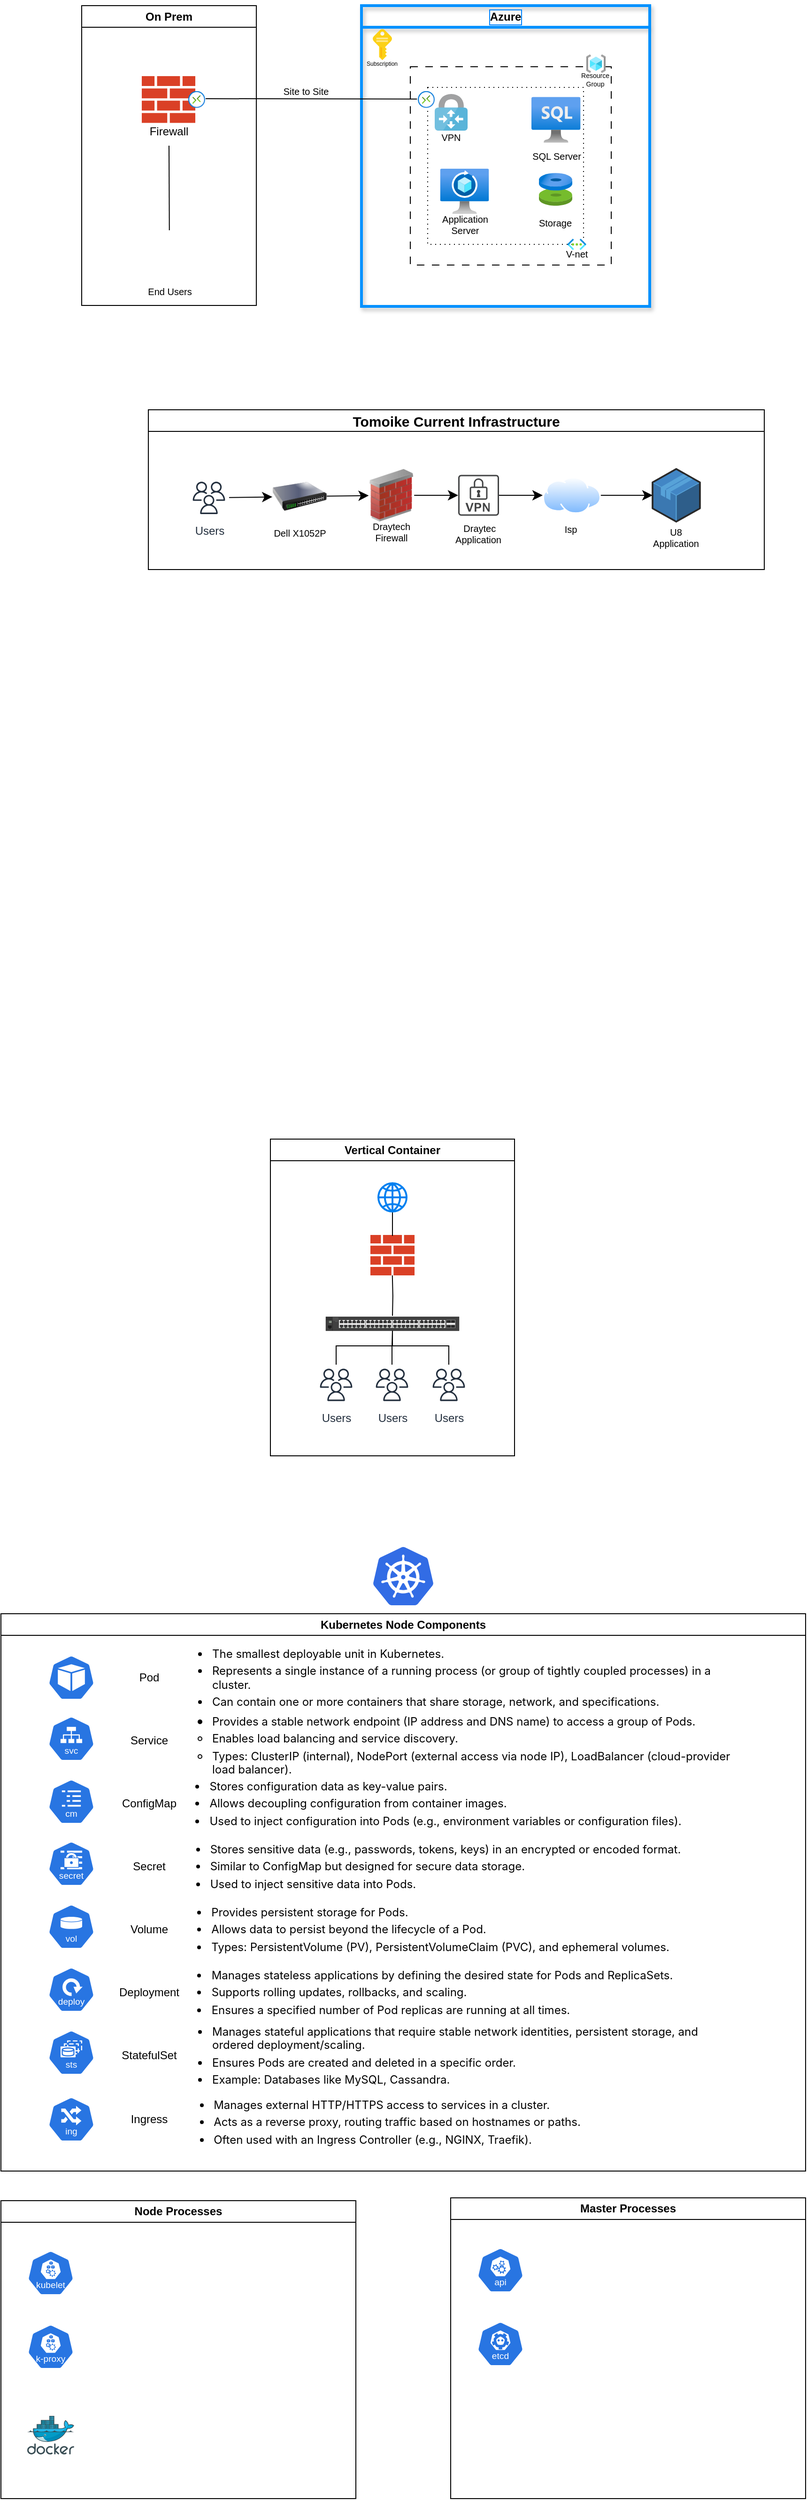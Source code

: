 <mxfile version="26.0.11">
  <diagram name="Page-1" id="iF6NioC-ejS35JDFOjd9">
    <mxGraphModel dx="2109" dy="565" grid="0" gridSize="10" guides="1" tooltips="1" connect="1" arrows="1" fold="1" page="1" pageScale="1" pageWidth="827" pageHeight="1169" math="0" shadow="0">
      <root>
        <mxCell id="0" />
        <mxCell id="1" parent="0" />
        <mxCell id="p5Rtfu-O9J4iYWWrtATP-3" value="On Prem" style="swimlane;whiteSpace=wrap;html=1;startSize=23;" parent="1" vertex="1">
          <mxGeometry x="56" y="32" width="186" height="319" as="geometry" />
        </mxCell>
        <mxCell id="HVJbjALm6hgedPGyuP-F-45" value="" style="sketch=0;pointerEvents=1;shadow=0;dashed=0;html=1;strokeColor=none;labelPosition=center;verticalLabelPosition=bottom;verticalAlign=top;outlineConnect=0;align=center;shape=mxgraph.office.concepts.firewall;fillColor=#DA4026;rounded=0;fontFamily=Helvetica;fontSize=12;fontColor=default;" parent="p5Rtfu-O9J4iYWWrtATP-3" vertex="1">
          <mxGeometry x="64" y="75.0" width="57" height="49.75" as="geometry" />
        </mxCell>
        <mxCell id="HVJbjALm6hgedPGyuP-F-34" value="Firewall" style="text;html=1;align=center;verticalAlign=middle;whiteSpace=wrap;rounded=0;" parent="p5Rtfu-O9J4iYWWrtATP-3" vertex="1">
          <mxGeometry x="63" y="119" width="60" height="30" as="geometry" />
        </mxCell>
        <mxCell id="p5Rtfu-O9J4iYWWrtATP-32" value="" style="shape=image;html=1;verticalAlign=top;verticalLabelPosition=bottom;labelBackgroundColor=#ffffff;imageAspect=0;aspect=fixed;image=https://cdn0.iconfinder.com/data/icons/job-seeker/256/laptop_job_seeker_employee_unemployee_work_1-128.png" parent="p5Rtfu-O9J4iYWWrtATP-3" vertex="1">
          <mxGeometry x="40" y="231" width="55" height="55" as="geometry" />
        </mxCell>
        <mxCell id="p5Rtfu-O9J4iYWWrtATP-33" value="" style="shape=image;html=1;verticalAlign=top;verticalLabelPosition=bottom;labelBackgroundColor=#ffffff;imageAspect=0;aspect=fixed;image=https://cdn0.iconfinder.com/data/icons/job-seeker/256/laptop_job_seeker_employee_unemployee_work_1-128.png" parent="p5Rtfu-O9J4iYWWrtATP-3" vertex="1">
          <mxGeometry x="95" y="231" width="55" height="55" as="geometry" />
        </mxCell>
        <mxCell id="p5Rtfu-O9J4iYWWrtATP-35" value="" style="edgeStyle=none;curved=1;rounded=0;orthogonalLoop=1;jettySize=auto;html=1;fontSize=12;startSize=8;endSize=8;entryX=0.5;entryY=1;entryDx=0;entryDy=0;endArrow=none;endFill=0;" parent="p5Rtfu-O9J4iYWWrtATP-3" source="p5Rtfu-O9J4iYWWrtATP-34" target="HVJbjALm6hgedPGyuP-F-34" edge="1">
          <mxGeometry relative="1" as="geometry" />
        </mxCell>
        <mxCell id="p5Rtfu-O9J4iYWWrtATP-34" value="" style="shape=image;html=1;verticalAlign=top;verticalLabelPosition=bottom;labelBackgroundColor=#ffffff;imageAspect=0;aspect=fixed;image=https://cdn0.iconfinder.com/data/icons/job-seeker/256/laptop_job_seeker_employee_unemployee_work_1-128.png" parent="p5Rtfu-O9J4iYWWrtATP-3" vertex="1">
          <mxGeometry x="66" y="239" width="55" height="55" as="geometry" />
        </mxCell>
        <mxCell id="p5Rtfu-O9J4iYWWrtATP-45" value="End Users" style="text;html=1;align=center;verticalAlign=middle;whiteSpace=wrap;rounded=0;fontSize=10;" parent="p5Rtfu-O9J4iYWWrtATP-3" vertex="1">
          <mxGeometry x="63.5" y="289" width="60" height="30" as="geometry" />
        </mxCell>
        <mxCell id="_Alo0_WOTKEbxmhzz9Px-22" value="" style="image;aspect=fixed;html=1;points=[];align=center;fontSize=12;image=img/lib/azure2/networking/Connections.svg;" parent="p5Rtfu-O9J4iYWWrtATP-3" vertex="1">
          <mxGeometry x="113.5" y="90.87" width="18" height="18" as="geometry" />
        </mxCell>
        <mxCell id="p5Rtfu-O9J4iYWWrtATP-4" value="Azure" style="swimlane;whiteSpace=wrap;html=1;fontStyle=1;labelBorderColor=#0084ff;strokeWidth=3;fillColor=none;swimlaneFillColor=none;strokeColor=#0091ff;startSize=23;swimlaneLine=1;shadow=1;rounded=0;glass=0;" parent="1" vertex="1">
          <mxGeometry x="354" y="32" width="307" height="320" as="geometry" />
        </mxCell>
        <mxCell id="p5Rtfu-O9J4iYWWrtATP-49" value="" style="rounded=0;whiteSpace=wrap;html=1;dashed=1;dashPattern=8 8;" parent="p5Rtfu-O9J4iYWWrtATP-4" vertex="1">
          <mxGeometry x="52" y="65" width="214" height="211" as="geometry" />
        </mxCell>
        <mxCell id="p5Rtfu-O9J4iYWWrtATP-10" value="" style="verticalLabelPosition=bottom;verticalAlign=top;html=1;shape=mxgraph.basic.rect;fillColor2=none;strokeWidth=1;size=20;indent=5;dashed=1;dashPattern=1 4;" parent="p5Rtfu-O9J4iYWWrtATP-4" vertex="1">
          <mxGeometry x="70.5" y="87" width="166" height="167" as="geometry" />
        </mxCell>
        <mxCell id="HVJbjALm6hgedPGyuP-F-52" value="" style="image;aspect=fixed;html=1;points=[];align=center;fontSize=12;image=img/lib/azure2/networking/Virtual_Networks.svg;rounded=0;dashed=1;strokeColor=default;verticalAlign=middle;fontFamily=Helvetica;fontColor=default;fillColor=default;" parent="p5Rtfu-O9J4iYWWrtATP-4" vertex="1">
          <mxGeometry x="219.25" y="248" width="20.1" height="12" as="geometry" />
        </mxCell>
        <mxCell id="HVJbjALm6hgedPGyuP-F-26" value="" style="image;sketch=0;aspect=fixed;html=1;points=[];align=center;fontSize=12;image=img/lib/mscae/VPN_Gateway.svg;" parent="p5Rtfu-O9J4iYWWrtATP-4" vertex="1">
          <mxGeometry x="78" y="94" width="35.1" height="39" as="geometry" />
        </mxCell>
        <mxCell id="HVJbjALm6hgedPGyuP-F-46" value="" style="image;aspect=fixed;html=1;points=[];align=center;fontSize=12;image=img/lib/azure2/databases/Azure_SQL_VM.svg;rounded=0;dashed=1;strokeColor=default;verticalAlign=middle;fontFamily=Helvetica;fontColor=default;fillColor=default;" parent="p5Rtfu-O9J4iYWWrtATP-4" vertex="1">
          <mxGeometry x="181" y="97" width="52.27" height="49" as="geometry" />
        </mxCell>
        <mxCell id="p5Rtfu-O9J4iYWWrtATP-25" value="" style="image;aspect=fixed;html=1;points=[];align=center;fontSize=12;image=img/lib/azure2/general/Resource_Groups.svg;" parent="p5Rtfu-O9J4iYWWrtATP-4" vertex="1">
          <mxGeometry x="239.35" y="52" width="20.72" height="19.5" as="geometry" />
        </mxCell>
        <mxCell id="p5Rtfu-O9J4iYWWrtATP-39" value="SQL Server" style="text;html=1;align=center;verticalAlign=middle;whiteSpace=wrap;rounded=0;fontSize=10;strokeWidth=1;" parent="p5Rtfu-O9J4iYWWrtATP-4" vertex="1">
          <mxGeometry x="181" y="146.5" width="54" height="27" as="geometry" />
        </mxCell>
        <mxCell id="p5Rtfu-O9J4iYWWrtATP-50" value="" style="image;aspect=fixed;html=1;points=[];align=center;fontSize=12;image=img/lib/azure2/networking/Connections.svg;" parent="p5Rtfu-O9J4iYWWrtATP-4" vertex="1">
          <mxGeometry x="60" y="90.87" width="18" height="18" as="geometry" />
        </mxCell>
        <mxCell id="p5Rtfu-O9J4iYWWrtATP-52" value="" style="image;sketch=0;aspect=fixed;html=1;points=[];align=center;fontSize=12;image=img/lib/mscae/Key.svg;" parent="p5Rtfu-O9J4iYWWrtATP-4" vertex="1">
          <mxGeometry x="12" y="25" width="20.46" height="33" as="geometry" />
        </mxCell>
        <mxCell id="p5Rtfu-O9J4iYWWrtATP-65" value="V-net" style="text;html=1;align=center;verticalAlign=middle;whiteSpace=wrap;rounded=0;fontSize=10;" parent="p5Rtfu-O9J4iYWWrtATP-4" vertex="1">
          <mxGeometry x="206.8" y="260" width="45" height="7" as="geometry" />
        </mxCell>
        <mxCell id="p5Rtfu-O9J4iYWWrtATP-67" value="&lt;font style=&quot;font-size: 7px;&quot;&gt;Resource&lt;/font&gt;&lt;div style=&quot;font-size: 7px;&quot;&gt;&lt;font style=&quot;font-size: 7px;&quot;&gt;Group&lt;/font&gt;&lt;/div&gt;" style="text;html=1;align=center;verticalAlign=middle;whiteSpace=wrap;rounded=0;fontSize=7;" parent="p5Rtfu-O9J4iYWWrtATP-4" vertex="1">
          <mxGeometry x="229.97" y="74" width="38" height="10.13" as="geometry" />
        </mxCell>
        <mxCell id="p5Rtfu-O9J4iYWWrtATP-68" value="&lt;font style=&quot;font-size: 6px;&quot;&gt;Subscription&lt;/font&gt;" style="text;html=1;align=center;verticalAlign=middle;whiteSpace=wrap;rounded=0;fontSize=6;" parent="p5Rtfu-O9J4iYWWrtATP-4" vertex="1">
          <mxGeometry x="-3.77" y="55.25" width="52" height="13" as="geometry" />
        </mxCell>
        <mxCell id="p5Rtfu-O9J4iYWWrtATP-41" value="VPN" style="text;html=1;align=center;verticalAlign=middle;whiteSpace=wrap;rounded=0;fontSize=10;" parent="p5Rtfu-O9J4iYWWrtATP-4" vertex="1">
          <mxGeometry x="82.26" y="131" width="26.57" height="17" as="geometry" />
        </mxCell>
        <mxCell id="p5Rtfu-O9J4iYWWrtATP-60" value="" style="image;aspect=fixed;html=1;points=[];align=center;fontSize=12;image=img/lib/azure2/compute/Disks.svg;" parent="p5Rtfu-O9J4iYWWrtATP-4" vertex="1">
          <mxGeometry x="188.91" y="178" width="35.63" height="35" as="geometry" />
        </mxCell>
        <mxCell id="p5Rtfu-O9J4iYWWrtATP-63" value="&lt;font style=&quot;font-size: 10px;&quot;&gt;Storage&lt;/font&gt;" style="text;html=1;align=center;verticalAlign=middle;whiteSpace=wrap;rounded=0;fontSize=16;" parent="p5Rtfu-O9J4iYWWrtATP-4" vertex="1">
          <mxGeometry x="187.41" y="221.5" width="39.45" height="15.5" as="geometry" />
        </mxCell>
        <mxCell id="p5Rtfu-O9J4iYWWrtATP-58" value="Application Server" style="text;html=1;align=center;verticalAlign=middle;whiteSpace=wrap;rounded=0;fontSize=10;" parent="p5Rtfu-O9J4iYWWrtATP-4" vertex="1">
          <mxGeometry x="70.5" y="221.5" width="78.5" height="23" as="geometry" />
        </mxCell>
        <mxCell id="p5Rtfu-O9J4iYWWrtATP-61" value="" style="image;aspect=fixed;html=1;points=[];align=center;fontSize=12;image=img/lib/azure2/networking/Spot_VM.svg;" parent="p5Rtfu-O9J4iYWWrtATP-4" vertex="1">
          <mxGeometry x="83.76" y="173.5" width="51.97" height="48" as="geometry" />
        </mxCell>
        <mxCell id="p5Rtfu-O9J4iYWWrtATP-51" value="" style="endArrow=none;html=1;rounded=0;fontSize=12;startSize=8;endSize=8;curved=1;entryX=-0.049;entryY=0.474;entryDx=0;entryDy=0;entryPerimeter=0;" parent="1" target="p5Rtfu-O9J4iYWWrtATP-50" edge="1">
          <mxGeometry width="50" height="50" relative="1" as="geometry">
            <mxPoint x="188" y="131" as="sourcePoint" />
            <mxPoint x="375" y="199" as="targetPoint" />
          </mxGeometry>
        </mxCell>
        <mxCell id="p5Rtfu-O9J4iYWWrtATP-69" value="Site to Site" style="text;html=1;align=center;verticalAlign=middle;whiteSpace=wrap;rounded=0;fontSize=10;" parent="1" vertex="1">
          <mxGeometry x="269" y="114" width="52" height="17" as="geometry" />
        </mxCell>
        <mxCell id="p5Rtfu-O9J4iYWWrtATP-90" value="Tomoike Current Infrastructure" style="swimlane;whiteSpace=wrap;html=1;fontSize=15;startSize=23;" parent="1" vertex="1">
          <mxGeometry x="127" y="462" width="656" height="170" as="geometry" />
        </mxCell>
        <mxCell id="p5Rtfu-O9J4iYWWrtATP-118" style="edgeStyle=none;curved=1;rounded=0;orthogonalLoop=1;jettySize=auto;html=1;fontSize=12;startSize=8;endSize=8;" parent="p5Rtfu-O9J4iYWWrtATP-90" source="p5Rtfu-O9J4iYWWrtATP-119" target="p5Rtfu-O9J4iYWWrtATP-126" edge="1">
          <mxGeometry relative="1" as="geometry" />
        </mxCell>
        <mxCell id="p5Rtfu-O9J4iYWWrtATP-119" value="" style="image;html=1;image=img/lib/clip_art/networking/Firewall_02_128x128.png" parent="p5Rtfu-O9J4iYWWrtATP-90" vertex="1">
          <mxGeometry x="234.72" y="63" width="48.4" height="56" as="geometry" />
        </mxCell>
        <mxCell id="p5Rtfu-O9J4iYWWrtATP-120" style="edgeStyle=none;curved=1;rounded=0;orthogonalLoop=1;jettySize=auto;html=1;fontSize=12;startSize=8;endSize=8;" parent="p5Rtfu-O9J4iYWWrtATP-90" source="p5Rtfu-O9J4iYWWrtATP-121" target="p5Rtfu-O9J4iYWWrtATP-119" edge="1">
          <mxGeometry relative="1" as="geometry" />
        </mxCell>
        <mxCell id="p5Rtfu-O9J4iYWWrtATP-121" value="" style="image;html=1;image=img/lib/clip_art/networking/Switch_128x128.png" parent="p5Rtfu-O9J4iYWWrtATP-90" vertex="1">
          <mxGeometry x="132.1" y="63.25" width="58" height="58" as="geometry" />
        </mxCell>
        <mxCell id="p5Rtfu-O9J4iYWWrtATP-122" style="edgeStyle=none;curved=1;rounded=0;orthogonalLoop=1;jettySize=auto;html=1;fontSize=12;startSize=8;endSize=8;" parent="p5Rtfu-O9J4iYWWrtATP-90" source="p5Rtfu-O9J4iYWWrtATP-123" target="p5Rtfu-O9J4iYWWrtATP-121" edge="1">
          <mxGeometry relative="1" as="geometry" />
        </mxCell>
        <mxCell id="p5Rtfu-O9J4iYWWrtATP-123" value="Users" style="sketch=0;outlineConnect=0;fontColor=#232F3E;gradientColor=none;strokeColor=#232F3E;fillColor=#ffffff;dashed=0;verticalLabelPosition=bottom;verticalAlign=top;align=center;html=1;fontSize=12;fontStyle=0;aspect=fixed;shape=mxgraph.aws4.resourceIcon;resIcon=mxgraph.aws4.users;" parent="p5Rtfu-O9J4iYWWrtATP-90" vertex="1">
          <mxGeometry x="43" y="72.25" width="43" height="43" as="geometry" />
        </mxCell>
        <mxCell id="p5Rtfu-O9J4iYWWrtATP-124" value="" style="verticalLabelPosition=bottom;html=1;verticalAlign=top;strokeWidth=1;align=center;outlineConnect=0;dashed=0;outlineConnect=0;shape=mxgraph.aws3d.application;fillColor=#4286c5;strokeColor=#57A2D8;aspect=fixed;" parent="p5Rtfu-O9J4iYWWrtATP-90" vertex="1">
          <mxGeometry x="537" y="63" width="50.47" height="56" as="geometry" />
        </mxCell>
        <mxCell id="p5Rtfu-O9J4iYWWrtATP-125" style="edgeStyle=none;curved=1;rounded=0;orthogonalLoop=1;jettySize=auto;html=1;fontSize=12;startSize=8;endSize=8;" parent="p5Rtfu-O9J4iYWWrtATP-90" source="p5Rtfu-O9J4iYWWrtATP-126" target="p5Rtfu-O9J4iYWWrtATP-128" edge="1">
          <mxGeometry relative="1" as="geometry" />
        </mxCell>
        <mxCell id="p5Rtfu-O9J4iYWWrtATP-126" value="" style="sketch=0;pointerEvents=1;shadow=0;dashed=0;html=1;strokeColor=none;fillColor=#434445;aspect=fixed;labelPosition=center;verticalLabelPosition=bottom;verticalAlign=top;align=center;outlineConnect=0;shape=mxgraph.vvd.vpn;" parent="p5Rtfu-O9J4iYWWrtATP-90" vertex="1">
          <mxGeometry x="330" y="69.25" width="43.5" height="43.5" as="geometry" />
        </mxCell>
        <mxCell id="p5Rtfu-O9J4iYWWrtATP-127" style="edgeStyle=none;curved=1;rounded=0;orthogonalLoop=1;jettySize=auto;html=1;exitX=1;exitY=0.5;exitDx=0;exitDy=0;fontSize=12;startSize=8;endSize=8;" parent="p5Rtfu-O9J4iYWWrtATP-90" source="p5Rtfu-O9J4iYWWrtATP-128" target="p5Rtfu-O9J4iYWWrtATP-124" edge="1">
          <mxGeometry relative="1" as="geometry" />
        </mxCell>
        <mxCell id="p5Rtfu-O9J4iYWWrtATP-128" value="" style="image;aspect=fixed;perimeter=ellipsePerimeter;html=1;align=center;shadow=0;dashed=0;spacingTop=3;image=img/lib/active_directory/internet_cloud.svg;" parent="p5Rtfu-O9J4iYWWrtATP-90" vertex="1">
          <mxGeometry x="420" y="71.5" width="61.9" height="39" as="geometry" />
        </mxCell>
        <mxCell id="p5Rtfu-O9J4iYWWrtATP-129" value="Draytech Firewall" style="text;html=1;align=center;verticalAlign=middle;whiteSpace=wrap;rounded=0;fontSize=10;" parent="p5Rtfu-O9J4iYWWrtATP-90" vertex="1">
          <mxGeometry x="230" y="115.25" width="57.84" height="30" as="geometry" />
        </mxCell>
        <mxCell id="p5Rtfu-O9J4iYWWrtATP-130" value="&amp;nbsp;Draytec Application" style="text;html=1;align=center;verticalAlign=middle;whiteSpace=wrap;rounded=0;fontSize=10;" parent="p5Rtfu-O9J4iYWWrtATP-90" vertex="1">
          <mxGeometry x="316" y="121" width="71" height="21" as="geometry" />
        </mxCell>
        <mxCell id="p5Rtfu-O9J4iYWWrtATP-131" value="U8 Application" style="text;html=1;align=center;verticalAlign=middle;whiteSpace=wrap;rounded=0;fontSize=10;" parent="p5Rtfu-O9J4iYWWrtATP-90" vertex="1">
          <mxGeometry x="532.24" y="121.25" width="60" height="30" as="geometry" />
        </mxCell>
        <mxCell id="p5Rtfu-O9J4iYWWrtATP-132" value="Dell X1052P" style="text;html=1;align=center;verticalAlign=middle;whiteSpace=wrap;rounded=0;fontSize=10;" parent="p5Rtfu-O9J4iYWWrtATP-90" vertex="1">
          <mxGeometry x="126.6" y="119" width="69" height="23" as="geometry" />
        </mxCell>
        <mxCell id="p5Rtfu-O9J4iYWWrtATP-133" value="Isp" style="text;html=1;align=center;verticalAlign=middle;whiteSpace=wrap;rounded=0;fontSize=10;" parent="p5Rtfu-O9J4iYWWrtATP-90" vertex="1">
          <mxGeometry x="420" y="112" width="60" height="30" as="geometry" />
        </mxCell>
        <mxCell id="_Alo0_WOTKEbxmhzz9Px-1" value="Vertical Container" style="swimlane;whiteSpace=wrap;html=1;" parent="1" vertex="1">
          <mxGeometry x="257" y="1238" width="260" height="337" as="geometry" />
        </mxCell>
        <mxCell id="_Alo0_WOTKEbxmhzz9Px-5" value="" style="sketch=0;pointerEvents=1;shadow=0;dashed=0;html=1;strokeColor=none;labelPosition=center;verticalLabelPosition=bottom;verticalAlign=top;outlineConnect=0;align=center;shape=mxgraph.office.concepts.firewall;fillColor=#DA4026;" parent="_Alo0_WOTKEbxmhzz9Px-1" vertex="1">
          <mxGeometry x="106.5" y="102" width="47" height="43" as="geometry" />
        </mxCell>
        <mxCell id="_Alo0_WOTKEbxmhzz9Px-12" value="" style="edgeStyle=orthogonalEdgeStyle;rounded=0;orthogonalLoop=1;jettySize=auto;html=1;endArrow=none;endFill=0;" parent="_Alo0_WOTKEbxmhzz9Px-1" source="_Alo0_WOTKEbxmhzz9Px-2" edge="1">
          <mxGeometry relative="1" as="geometry">
            <mxPoint x="130" y="103" as="targetPoint" />
          </mxGeometry>
        </mxCell>
        <mxCell id="_Alo0_WOTKEbxmhzz9Px-2" value="" style="html=1;verticalLabelPosition=bottom;align=center;labelBackgroundColor=#ffffff;verticalAlign=top;strokeWidth=2;strokeColor=#0080F0;shadow=0;dashed=0;shape=mxgraph.ios7.icons.globe;" parent="_Alo0_WOTKEbxmhzz9Px-1" vertex="1">
          <mxGeometry x="115" y="47" width="30" height="30" as="geometry" />
        </mxCell>
        <mxCell id="_Alo0_WOTKEbxmhzz9Px-4" value="" style="html=1;verticalLabelPosition=bottom;verticalAlign=top;outlineConnect=0;shadow=0;dashed=0;shape=mxgraph.rack.hpe_aruba.switches.j9775a_2530_48g_switch;" parent="_Alo0_WOTKEbxmhzz9Px-1" vertex="1">
          <mxGeometry x="59" y="189" width="142" height="15" as="geometry" />
        </mxCell>
        <mxCell id="_Alo0_WOTKEbxmhzz9Px-21" value="" style="edgeStyle=orthogonalEdgeStyle;rounded=0;orthogonalLoop=1;jettySize=auto;html=1;endArrow=none;endFill=0;" parent="_Alo0_WOTKEbxmhzz9Px-1" source="_Alo0_WOTKEbxmhzz9Px-8" target="_Alo0_WOTKEbxmhzz9Px-4" edge="1">
          <mxGeometry relative="1" as="geometry">
            <Array as="points">
              <mxPoint x="190" y="220" />
              <mxPoint x="130" y="220" />
            </Array>
          </mxGeometry>
        </mxCell>
        <mxCell id="_Alo0_WOTKEbxmhzz9Px-8" value="Users" style="sketch=0;outlineConnect=0;fontColor=#232F3E;gradientColor=none;strokeColor=#232F3E;fillColor=#ffffff;dashed=0;verticalLabelPosition=bottom;verticalAlign=top;align=center;html=1;fontSize=12;fontStyle=0;aspect=fixed;shape=mxgraph.aws4.resourceIcon;resIcon=mxgraph.aws4.users;" parent="_Alo0_WOTKEbxmhzz9Px-1" vertex="1">
          <mxGeometry x="168.5" y="240" width="43" height="43" as="geometry" />
        </mxCell>
        <mxCell id="_Alo0_WOTKEbxmhzz9Px-20" value="" style="edgeStyle=orthogonalEdgeStyle;rounded=0;orthogonalLoop=1;jettySize=auto;html=1;endArrow=none;endFill=0;" parent="_Alo0_WOTKEbxmhzz9Px-1" source="_Alo0_WOTKEbxmhzz9Px-7" target="_Alo0_WOTKEbxmhzz9Px-4" edge="1">
          <mxGeometry relative="1" as="geometry" />
        </mxCell>
        <mxCell id="_Alo0_WOTKEbxmhzz9Px-7" value="Users" style="sketch=0;outlineConnect=0;fontColor=#232F3E;gradientColor=none;strokeColor=#232F3E;fillColor=#ffffff;dashed=0;verticalLabelPosition=bottom;verticalAlign=top;align=center;html=1;fontSize=12;fontStyle=0;aspect=fixed;shape=mxgraph.aws4.resourceIcon;resIcon=mxgraph.aws4.users;" parent="_Alo0_WOTKEbxmhzz9Px-1" vertex="1">
          <mxGeometry x="108" y="240" width="43" height="43" as="geometry" />
        </mxCell>
        <mxCell id="_Alo0_WOTKEbxmhzz9Px-19" value="" style="edgeStyle=orthogonalEdgeStyle;rounded=0;orthogonalLoop=1;jettySize=auto;html=1;endArrow=none;endFill=0;" parent="_Alo0_WOTKEbxmhzz9Px-1" source="_Alo0_WOTKEbxmhzz9Px-6" target="_Alo0_WOTKEbxmhzz9Px-4" edge="1">
          <mxGeometry relative="1" as="geometry">
            <Array as="points">
              <mxPoint x="70" y="220" />
              <mxPoint x="130" y="220" />
            </Array>
          </mxGeometry>
        </mxCell>
        <mxCell id="_Alo0_WOTKEbxmhzz9Px-6" value="Users" style="sketch=0;outlineConnect=0;fontColor=#232F3E;gradientColor=none;strokeColor=#232F3E;fillColor=#ffffff;dashed=0;verticalLabelPosition=bottom;verticalAlign=top;align=center;html=1;fontSize=12;fontStyle=0;aspect=fixed;shape=mxgraph.aws4.resourceIcon;resIcon=mxgraph.aws4.users;" parent="_Alo0_WOTKEbxmhzz9Px-1" vertex="1">
          <mxGeometry x="48.5" y="240" width="43" height="43" as="geometry" />
        </mxCell>
        <mxCell id="_Alo0_WOTKEbxmhzz9Px-15" value="" style="edgeStyle=orthogonalEdgeStyle;rounded=0;orthogonalLoop=1;jettySize=auto;html=1;endArrow=none;endFill=0;" parent="_Alo0_WOTKEbxmhzz9Px-1" edge="1">
          <mxGeometry relative="1" as="geometry">
            <mxPoint x="129.89" y="145" as="sourcePoint" />
            <mxPoint x="130" y="188" as="targetPoint" />
          </mxGeometry>
        </mxCell>
        <mxCell id="L_sbSJyyQoJaivkCK3wi-1" value="Kubernetes Node Components" style="swimlane;whiteSpace=wrap;html=1;" parent="1" vertex="1">
          <mxGeometry x="-30" y="1743" width="857" height="593" as="geometry" />
        </mxCell>
        <mxCell id="L_sbSJyyQoJaivkCK3wi-39" value="&lt;ul style=&quot;margin: calc(var(--ds-md-zoom)*12px)0; padding-left: calc(var(--ds-md-zoom)*24px); font-family: Inter, system-ui, -apple-system, BlinkMacSystemFont, &amp;quot;Segoe UI&amp;quot;, Roboto, &amp;quot;Noto Sans&amp;quot;, Ubuntu, Cantarell, &amp;quot;Helvetica Neue&amp;quot;, Oxygen, &amp;quot;Open Sans&amp;quot;, sans-serif; text-align: start;&quot;&gt;&lt;li style=&quot;&quot;&gt;&lt;p style=&quot;margin-top: 0px; margin-right: 0px; margin-left: 0px; line-height: var(--ds-md-line-height); margin-bottom: 0px !important;&quot;&gt;&lt;font style=&quot;color: rgb(0, 0, 0);&quot;&gt;Manages stateless applications by defining the desired state for Pods and ReplicaSets.&lt;/font&gt;&lt;/p&gt;&lt;/li&gt;&lt;li style=&quot;margin-top: 4px;&quot;&gt;&lt;p style=&quot;margin-top: 0px; margin-right: 0px; margin-left: 0px; line-height: var(--ds-md-line-height); margin-bottom: 0px !important;&quot;&gt;&lt;font style=&quot;color: rgb(0, 0, 0);&quot;&gt;Supports rolling updates, rollbacks, and scaling.&lt;/font&gt;&lt;/p&gt;&lt;/li&gt;&lt;li style=&quot;margin-top: 4px;&quot;&gt;&lt;p style=&quot;margin-top: 0px; margin-right: 0px; margin-left: 0px; line-height: var(--ds-md-line-height); margin-bottom: 0px !important;&quot;&gt;&lt;font style=&quot;color: rgb(0, 0, 0);&quot;&gt;Ensures a specified number of Pod replicas are running at all times.&lt;/font&gt;&lt;/p&gt;&lt;/li&gt;&lt;/ul&gt;" style="whiteSpace=wrap;html=1;strokeColor=none;" parent="L_sbSJyyQoJaivkCK3wi-1" vertex="1">
          <mxGeometry x="188" y="373" width="564" height="60" as="geometry" />
        </mxCell>
        <mxCell id="L_sbSJyyQoJaivkCK3wi-41" value="&lt;ul style=&quot;margin: calc(var(--ds-md-zoom)*12px)0; padding-left: calc(var(--ds-md-zoom)*24px); font-family: Inter, system-ui, -apple-system, BlinkMacSystemFont, &amp;quot;Segoe UI&amp;quot;, Roboto, &amp;quot;Noto Sans&amp;quot;, Ubuntu, Cantarell, &amp;quot;Helvetica Neue&amp;quot;, Oxygen, &amp;quot;Open Sans&amp;quot;, sans-serif; text-align: start;&quot;&gt;&lt;li style=&quot;&quot;&gt;&lt;p style=&quot;margin-top: 0px; margin-right: 0px; margin-left: 0px; line-height: var(--ds-md-line-height); margin-bottom: 0px !important;&quot;&gt;&lt;font style=&quot;color: rgb(0, 0, 0);&quot;&gt;Manages external HTTP/HTTPS access to services in a cluster.&lt;/font&gt;&lt;/p&gt;&lt;/li&gt;&lt;li style=&quot;margin-top: 4px;&quot;&gt;&lt;p style=&quot;margin-top: 0px; margin-right: 0px; margin-left: 0px; line-height: var(--ds-md-line-height); margin-bottom: 0px !important;&quot;&gt;&lt;font style=&quot;color: rgb(0, 0, 0);&quot;&gt;Acts as a reverse proxy, routing traffic based on hostnames or paths.&lt;/font&gt;&lt;/p&gt;&lt;/li&gt;&lt;li style=&quot;margin-top: 4px;&quot;&gt;&lt;p style=&quot;margin-top: 0px; margin-right: 0px; margin-left: 0px; line-height: var(--ds-md-line-height); margin-bottom: 0px !important;&quot;&gt;&lt;font style=&quot;color: rgb(0, 0, 0);&quot;&gt;Often used with an Ingress Controller (e.g., NGINX, Traefik).&lt;/font&gt;&lt;/p&gt;&lt;/li&gt;&lt;/ul&gt;" style="whiteSpace=wrap;html=1;strokeColor=none;" parent="L_sbSJyyQoJaivkCK3wi-1" vertex="1">
          <mxGeometry x="105" y="508" width="634" height="66" as="geometry" />
        </mxCell>
        <mxCell id="L_sbSJyyQoJaivkCK3wi-2" value="" style="aspect=fixed;sketch=0;html=1;dashed=0;whitespace=wrap;verticalLabelPosition=bottom;verticalAlign=top;fillColor=#2875E2;strokeColor=#ffffff;points=[[0.005,0.63,0],[0.1,0.2,0],[0.9,0.2,0],[0.5,0,0],[0.995,0.63,0],[0.72,0.99,0],[0.5,1,0],[0.28,0.99,0]];shape=mxgraph.kubernetes.icon2;prIcon=pod" parent="L_sbSJyyQoJaivkCK3wi-1" vertex="1">
          <mxGeometry x="50" y="44" width="50" height="48" as="geometry" />
        </mxCell>
        <mxCell id="L_sbSJyyQoJaivkCK3wi-5" value="" style="aspect=fixed;sketch=0;html=1;dashed=0;whitespace=wrap;verticalLabelPosition=bottom;verticalAlign=top;fillColor=#2875E2;strokeColor=#ffffff;points=[[0.005,0.63,0],[0.1,0.2,0],[0.9,0.2,0],[0.5,0,0],[0.995,0.63,0],[0.72,0.99,0],[0.5,1,0],[0.28,0.99,0]];shape=mxgraph.kubernetes.icon2;kubernetesLabel=1;prIcon=vol" parent="L_sbSJyyQoJaivkCK3wi-1" vertex="1">
          <mxGeometry x="50" y="309" width="50" height="48" as="geometry" />
        </mxCell>
        <mxCell id="L_sbSJyyQoJaivkCK3wi-7" value="" style="aspect=fixed;sketch=0;html=1;dashed=0;whitespace=wrap;verticalLabelPosition=bottom;verticalAlign=top;fillColor=#2875E2;strokeColor=#ffffff;points=[[0.005,0.63,0],[0.1,0.2,0],[0.9,0.2,0],[0.5,0,0],[0.995,0.63,0],[0.72,0.99,0],[0.5,1,0],[0.28,0.99,0]];shape=mxgraph.kubernetes.icon2;kubernetesLabel=1;prIcon=secret" parent="L_sbSJyyQoJaivkCK3wi-1" vertex="1">
          <mxGeometry x="50" y="242" width="50" height="48" as="geometry" />
        </mxCell>
        <mxCell id="L_sbSJyyQoJaivkCK3wi-8" value="" style="aspect=fixed;sketch=0;html=1;dashed=0;whitespace=wrap;verticalLabelPosition=bottom;verticalAlign=top;fillColor=#2875E2;strokeColor=#ffffff;points=[[0.005,0.63,0],[0.1,0.2,0],[0.9,0.2,0],[0.5,0,0],[0.995,0.63,0],[0.72,0.99,0],[0.5,1,0],[0.28,0.99,0]];shape=mxgraph.kubernetes.icon2;kubernetesLabel=1;prIcon=deploy" parent="L_sbSJyyQoJaivkCK3wi-1" vertex="1">
          <mxGeometry x="50" y="376" width="50" height="48" as="geometry" />
        </mxCell>
        <mxCell id="L_sbSJyyQoJaivkCK3wi-9" value="" style="aspect=fixed;sketch=0;html=1;dashed=0;whitespace=wrap;verticalLabelPosition=bottom;verticalAlign=top;fillColor=#2875E2;strokeColor=#ffffff;points=[[0.005,0.63,0],[0.1,0.2,0],[0.9,0.2,0],[0.5,0,0],[0.995,0.63,0],[0.72,0.99,0],[0.5,1,0],[0.28,0.99,0]];shape=mxgraph.kubernetes.icon2;kubernetesLabel=1;prIcon=sts" parent="L_sbSJyyQoJaivkCK3wi-1" vertex="1">
          <mxGeometry x="50" y="443" width="50" height="48" as="geometry" />
        </mxCell>
        <mxCell id="L_sbSJyyQoJaivkCK3wi-11" value="Pod" style="text;html=1;align=center;verticalAlign=middle;whiteSpace=wrap;rounded=0;" parent="L_sbSJyyQoJaivkCK3wi-1" vertex="1">
          <mxGeometry x="128" y="53" width="60" height="30" as="geometry" />
        </mxCell>
        <mxCell id="L_sbSJyyQoJaivkCK3wi-12" value="Service" style="text;html=1;align=center;verticalAlign=middle;whiteSpace=wrap;rounded=0;" parent="L_sbSJyyQoJaivkCK3wi-1" vertex="1">
          <mxGeometry x="128" y="120" width="60" height="30" as="geometry" />
        </mxCell>
        <mxCell id="L_sbSJyyQoJaivkCK3wi-13" value="" style="aspect=fixed;sketch=0;html=1;dashed=0;whitespace=wrap;verticalLabelPosition=bottom;verticalAlign=top;fillColor=#2875E2;strokeColor=#ffffff;points=[[0.005,0.63,0],[0.1,0.2,0],[0.9,0.2,0],[0.5,0,0],[0.995,0.63,0],[0.72,0.99,0],[0.5,1,0],[0.28,0.99,0]];shape=mxgraph.kubernetes.icon2;kubernetesLabel=1;prIcon=svc" parent="L_sbSJyyQoJaivkCK3wi-1" vertex="1">
          <mxGeometry x="50" y="109" width="50" height="48" as="geometry" />
        </mxCell>
        <mxCell id="L_sbSJyyQoJaivkCK3wi-14" value="" style="aspect=fixed;sketch=0;html=1;dashed=0;whitespace=wrap;verticalLabelPosition=bottom;verticalAlign=top;fillColor=#2875E2;strokeColor=#ffffff;points=[[0.005,0.63,0],[0.1,0.2,0],[0.9,0.2,0],[0.5,0,0],[0.995,0.63,0],[0.72,0.99,0],[0.5,1,0],[0.28,0.99,0]];shape=mxgraph.kubernetes.icon2;kubernetesLabel=1;prIcon=ing" parent="L_sbSJyyQoJaivkCK3wi-1" vertex="1">
          <mxGeometry x="50" y="514" width="50" height="48" as="geometry" />
        </mxCell>
        <mxCell id="L_sbSJyyQoJaivkCK3wi-15" value="" style="aspect=fixed;sketch=0;html=1;dashed=0;whitespace=wrap;verticalLabelPosition=bottom;verticalAlign=top;fillColor=#2875E2;strokeColor=#ffffff;points=[[0.005,0.63,0],[0.1,0.2,0],[0.9,0.2,0],[0.5,0,0],[0.995,0.63,0],[0.72,0.99,0],[0.5,1,0],[0.28,0.99,0]];shape=mxgraph.kubernetes.icon2;kubernetesLabel=1;prIcon=cm" parent="L_sbSJyyQoJaivkCK3wi-1" vertex="1">
          <mxGeometry x="50" y="176" width="50" height="48" as="geometry" />
        </mxCell>
        <mxCell id="L_sbSJyyQoJaivkCK3wi-16" value="ConfigMap" style="text;html=1;align=center;verticalAlign=middle;whiteSpace=wrap;rounded=0;" parent="L_sbSJyyQoJaivkCK3wi-1" vertex="1">
          <mxGeometry x="128" y="187" width="60" height="30" as="geometry" />
        </mxCell>
        <mxCell id="L_sbSJyyQoJaivkCK3wi-17" value="Secret" style="text;html=1;align=center;verticalAlign=middle;whiteSpace=wrap;rounded=0;" parent="L_sbSJyyQoJaivkCK3wi-1" vertex="1">
          <mxGeometry x="128" y="254" width="60" height="30" as="geometry" />
        </mxCell>
        <mxCell id="L_sbSJyyQoJaivkCK3wi-18" value="Volume" style="text;html=1;align=center;verticalAlign=middle;whiteSpace=wrap;rounded=0;" parent="L_sbSJyyQoJaivkCK3wi-1" vertex="1">
          <mxGeometry x="128" y="321" width="60" height="30" as="geometry" />
        </mxCell>
        <mxCell id="L_sbSJyyQoJaivkCK3wi-19" value="Deployment" style="text;html=1;align=center;verticalAlign=middle;whiteSpace=wrap;rounded=0;" parent="L_sbSJyyQoJaivkCK3wi-1" vertex="1">
          <mxGeometry x="128" y="388" width="60" height="30" as="geometry" />
        </mxCell>
        <mxCell id="L_sbSJyyQoJaivkCK3wi-20" value="StatefulSet" style="text;html=1;align=center;verticalAlign=middle;whiteSpace=wrap;rounded=0;" parent="L_sbSJyyQoJaivkCK3wi-1" vertex="1">
          <mxGeometry x="128" y="455" width="60" height="30" as="geometry" />
        </mxCell>
        <mxCell id="L_sbSJyyQoJaivkCK3wi-21" value="Ingress" style="text;html=1;align=center;verticalAlign=middle;whiteSpace=wrap;rounded=0;" parent="L_sbSJyyQoJaivkCK3wi-1" vertex="1">
          <mxGeometry x="128" y="523" width="60" height="30" as="geometry" />
        </mxCell>
        <mxCell id="L_sbSJyyQoJaivkCK3wi-26" value="&lt;ul style=&quot;margin: calc(var(--ds-md-zoom)*12px)0; padding-left: calc(var(--ds-md-zoom)*24px); font-family: Inter, system-ui, -apple-system, BlinkMacSystemFont, &amp;quot;Segoe UI&amp;quot;, Roboto, &amp;quot;Noto Sans&amp;quot;, Ubuntu, Cantarell, &amp;quot;Helvetica Neue&amp;quot;, Oxygen, &amp;quot;Open Sans&amp;quot;, sans-serif; text-align: start;&quot;&gt;&lt;li style=&quot;&quot;&gt;&lt;p style=&quot;margin-top: 0px; margin-right: 0px; margin-left: 0px; line-height: var(--ds-md-line-height); margin-bottom: 0px !important;&quot;&gt;&lt;font style=&quot;color: rgb(0, 0, 0);&quot;&gt;The smallest deployable unit in Kubernetes.&lt;/font&gt;&lt;/p&gt;&lt;/li&gt;&lt;li style=&quot;margin-top: 4px;&quot;&gt;&lt;p style=&quot;margin-top: 0px; margin-right: 0px; margin-left: 0px; line-height: var(--ds-md-line-height); margin-bottom: 0px !important;&quot;&gt;&lt;font style=&quot;color: rgb(0, 0, 0);&quot;&gt;Represents a single instance of a running process (or group of tightly coupled processes) in a cluster.&lt;/font&gt;&lt;/p&gt;&lt;/li&gt;&lt;li style=&quot;margin-top: 4px;&quot;&gt;&lt;p style=&quot;margin-top: 0px; margin-right: 0px; margin-left: 0px; line-height: var(--ds-md-line-height); margin-bottom: 0px !important;&quot;&gt;&lt;font style=&quot;color: rgb(0, 0, 0);&quot;&gt;Can contain one or more containers that share storage, network, and specifications.&lt;/font&gt;&lt;/p&gt;&lt;/li&gt;&lt;/ul&gt;" style="text;html=1;align=center;verticalAlign=middle;whiteSpace=wrap;rounded=0;" parent="L_sbSJyyQoJaivkCK3wi-1" vertex="1">
          <mxGeometry x="224" y="61.25" width="555" height="13.5" as="geometry" />
        </mxCell>
        <mxCell id="L_sbSJyyQoJaivkCK3wi-27" value="&lt;ul style=&quot;margin: calc(var(--ds-md-zoom)*12px)0; padding-left: calc(var(--ds-md-zoom)*24px); font-family: Inter, system-ui, -apple-system, BlinkMacSystemFont, &amp;quot;Segoe UI&amp;quot;, Roboto, &amp;quot;Noto Sans&amp;quot;, Ubuntu, Cantarell, &amp;quot;Helvetica Neue&amp;quot;, Oxygen, &amp;quot;Open Sans&amp;quot;, sans-serif; text-align: start;&quot;&gt;&lt;li style=&quot;&quot;&gt;&lt;ul style=&quot;margin: calc(var(--ds-md-zoom)*12px)0; padding-left: calc(var(--ds-md-zoom)*24px);&quot;&gt;&lt;li style=&quot;&quot;&gt;&lt;p style=&quot;margin-top: 0px; margin-right: 0px; margin-left: 0px; line-height: var(--ds-md-line-height); margin-bottom: 0px !important;&quot;&gt;&lt;font style=&quot;color: rgb(0, 0, 0);&quot;&gt;Provides a stable network endpoint (IP address and DNS name) to access a group of Pods.&lt;/font&gt;&lt;/p&gt;&lt;/li&gt;&lt;li style=&quot;margin-top: 4px;&quot;&gt;&lt;p style=&quot;margin-top: 0px; margin-right: 0px; margin-left: 0px; line-height: var(--ds-md-line-height); margin-bottom: 0px !important;&quot;&gt;&lt;font style=&quot;color: rgb(0, 0, 0);&quot;&gt;Enables load balancing and service discovery.&lt;/font&gt;&lt;/p&gt;&lt;/li&gt;&lt;li style=&quot;margin-top: 4px;&quot;&gt;&lt;p style=&quot;margin-top: 0px; margin-right: 0px; margin-left: 0px; line-height: var(--ds-md-line-height); margin-bottom: 0px !important;&quot;&gt;&lt;font style=&quot;color: rgb(0, 0, 0);&quot;&gt;Types: ClusterIP (internal), NodePort (external access via node IP), LoadBalancer (cloud-provider load balancer).&lt;/font&gt;&lt;/p&gt;&lt;/li&gt;&lt;/ul&gt;&lt;/li&gt;&lt;/ul&gt;" style="text;html=1;align=center;verticalAlign=middle;whiteSpace=wrap;rounded=0;" parent="L_sbSJyyQoJaivkCK3wi-1" vertex="1">
          <mxGeometry x="224" y="133" width="555" height="13.5" as="geometry" />
        </mxCell>
        <mxCell id="L_sbSJyyQoJaivkCK3wi-34" value="&lt;ul style=&quot;margin: calc(var(--ds-md-zoom)*12px)0; padding-left: calc(var(--ds-md-zoom)*24px); font-family: Inter, system-ui, -apple-system, BlinkMacSystemFont, &amp;quot;Segoe UI&amp;quot;, Roboto, &amp;quot;Noto Sans&amp;quot;, Ubuntu, Cantarell, &amp;quot;Helvetica Neue&amp;quot;, Oxygen, &amp;quot;Open Sans&amp;quot;, sans-serif; text-align: start;&quot;&gt;&lt;li style=&quot;&quot;&gt;&lt;p style=&quot;margin-top: 0px; margin-right: 0px; margin-left: 0px; line-height: var(--ds-md-line-height); margin-bottom: 0px !important;&quot;&gt;&lt;font style=&quot;color: rgb(0, 0, 0);&quot;&gt;Stores configuration data as key-value pairs.&lt;/font&gt;&lt;/p&gt;&lt;/li&gt;&lt;li style=&quot;margin-top: 4px;&quot;&gt;&lt;p style=&quot;margin-top: 0px; margin-right: 0px; margin-left: 0px; line-height: var(--ds-md-line-height); margin-bottom: 0px !important;&quot;&gt;&lt;font style=&quot;color: rgb(0, 0, 0);&quot;&gt;Allows decoupling configuration from container images.&lt;/font&gt;&lt;/p&gt;&lt;/li&gt;&lt;li style=&quot;margin-top: 4px;&quot;&gt;&lt;p style=&quot;margin-top: 0px; margin-right: 0px; margin-left: 0px; line-height: var(--ds-md-line-height); margin-bottom: 0px !important;&quot;&gt;&lt;font style=&quot;color: rgb(0, 0, 0);&quot;&gt;Used to inject configuration into Pods (e.g., environment variables or configuration files).&lt;/font&gt;&lt;/p&gt;&lt;/li&gt;&lt;/ul&gt;" style="whiteSpace=wrap;html=1;strokeColor=none;" parent="L_sbSJyyQoJaivkCK3wi-1" vertex="1">
          <mxGeometry x="195" y="172" width="557" height="60" as="geometry" />
        </mxCell>
        <mxCell id="L_sbSJyyQoJaivkCK3wi-37" value="&lt;ul style=&quot;margin: calc(var(--ds-md-zoom)*12px)0; padding-left: calc(var(--ds-md-zoom)*24px); font-family: Inter, system-ui, -apple-system, BlinkMacSystemFont, &amp;quot;Segoe UI&amp;quot;, Roboto, &amp;quot;Noto Sans&amp;quot;, Ubuntu, Cantarell, &amp;quot;Helvetica Neue&amp;quot;, Oxygen, &amp;quot;Open Sans&amp;quot;, sans-serif; text-align: start;&quot;&gt;&lt;li style=&quot;&quot;&gt;&lt;p style=&quot;margin-top: 0px; margin-right: 0px; margin-left: 0px; line-height: var(--ds-md-line-height); margin-bottom: 0px !important;&quot;&gt;&lt;font style=&quot;color: rgb(0, 0, 0);&quot;&gt;Stores sensitive data (e.g., passwords, tokens, keys) in an encrypted or encoded format.&lt;/font&gt;&lt;/p&gt;&lt;/li&gt;&lt;li style=&quot;margin-top: 4px;&quot;&gt;&lt;p style=&quot;margin-top: 0px; margin-right: 0px; margin-left: 0px; line-height: var(--ds-md-line-height); margin-bottom: 0px !important;&quot;&gt;&lt;font style=&quot;color: rgb(0, 0, 0);&quot;&gt;Similar to ConfigMap but designed for secure data storage.&lt;/font&gt;&lt;/p&gt;&lt;/li&gt;&lt;li style=&quot;margin-top: 4px;&quot;&gt;&lt;p style=&quot;margin-top: 0px; margin-right: 0px; margin-left: 0px; line-height: var(--ds-md-line-height); margin-bottom: 0px !important;&quot;&gt;&lt;font style=&quot;color: rgb(0, 0, 0);&quot;&gt;Used to inject sensitive data into Pods.&lt;/font&gt;&lt;/p&gt;&lt;/li&gt;&lt;/ul&gt;" style="whiteSpace=wrap;html=1;strokeColor=none;" parent="L_sbSJyyQoJaivkCK3wi-1" vertex="1">
          <mxGeometry x="193" y="239" width="561" height="60" as="geometry" />
        </mxCell>
        <mxCell id="L_sbSJyyQoJaivkCK3wi-38" value="&lt;ul style=&quot;margin: calc(var(--ds-md-zoom)*12px)0; padding-left: calc(var(--ds-md-zoom)*24px); font-family: Inter, system-ui, -apple-system, BlinkMacSystemFont, &amp;quot;Segoe UI&amp;quot;, Roboto, &amp;quot;Noto Sans&amp;quot;, Ubuntu, Cantarell, &amp;quot;Helvetica Neue&amp;quot;, Oxygen, &amp;quot;Open Sans&amp;quot;, sans-serif; text-align: start;&quot;&gt;&lt;li style=&quot;&quot;&gt;&lt;p style=&quot;margin-top: 0px; margin-right: 0px; margin-left: 0px; line-height: var(--ds-md-line-height); margin-bottom: 0px !important;&quot;&gt;&lt;font style=&quot;color: rgb(0, 0, 0);&quot;&gt;Provides persistent storage for Pods.&lt;/font&gt;&lt;/p&gt;&lt;/li&gt;&lt;li style=&quot;margin-top: 4px;&quot;&gt;&lt;p style=&quot;margin-top: 0px; margin-right: 0px; margin-left: 0px; line-height: var(--ds-md-line-height); margin-bottom: 0px !important;&quot;&gt;&lt;font style=&quot;color: rgb(0, 0, 0);&quot;&gt;Allows data to persist beyond the lifecycle of a Pod.&lt;/font&gt;&lt;/p&gt;&lt;/li&gt;&lt;li style=&quot;margin-top: 4px;&quot;&gt;&lt;p style=&quot;margin-top: 0px; margin-right: 0px; margin-left: 0px; line-height: var(--ds-md-line-height); margin-bottom: 0px !important;&quot;&gt;&lt;font style=&quot;color: rgb(0, 0, 0);&quot;&gt;Types: PersistentVolume (PV), PersistentVolumeClaim (PVC), and ephemeral volumes.&lt;/font&gt;&lt;/p&gt;&lt;/li&gt;&lt;/ul&gt;" style="whiteSpace=wrap;html=1;strokeColor=none;" parent="L_sbSJyyQoJaivkCK3wi-1" vertex="1">
          <mxGeometry x="186" y="306" width="564" height="60" as="geometry" />
        </mxCell>
        <mxCell id="L_sbSJyyQoJaivkCK3wi-46" value="&lt;ul style=&quot;margin: calc(var(--ds-md-zoom)*12px)0; padding-left: calc(var(--ds-md-zoom)*24px); font-family: Inter, system-ui, -apple-system, BlinkMacSystemFont, &amp;quot;Segoe UI&amp;quot;, Roboto, &amp;quot;Noto Sans&amp;quot;, Ubuntu, Cantarell, &amp;quot;Helvetica Neue&amp;quot;, Oxygen, &amp;quot;Open Sans&amp;quot;, sans-serif; text-align: start;&quot;&gt;&lt;li style=&quot;&quot;&gt;&lt;p style=&quot;margin-top: 0px; margin-right: 0px; margin-left: 0px; line-height: var(--ds-md-line-height); margin-bottom: 0px !important;&quot;&gt;&lt;font style=&quot;color: rgb(0, 0, 0);&quot;&gt;Manages stateful applications that require stable network identities, persistent storage, and ordered deployment/scaling.&lt;/font&gt;&lt;/p&gt;&lt;/li&gt;&lt;li style=&quot;margin-top: 4px;&quot;&gt;&lt;p style=&quot;margin-top: 0px; margin-right: 0px; margin-left: 0px; line-height: var(--ds-md-line-height); margin-bottom: 0px !important;&quot;&gt;&lt;span&gt;&lt;font style=&quot;color: rgb(0, 0, 0);&quot;&gt;Ensures Pods are created and deleted in a specific order.&lt;/font&gt;&lt;/span&gt;&lt;/p&gt;&lt;/li&gt;&lt;li style=&quot;margin-top: 4px;&quot;&gt;&lt;p style=&quot;margin-top: 0px; margin-right: 0px; margin-left: 0px; line-height: var(--ds-md-line-height); margin-bottom: 0px !important;&quot;&gt;&lt;font style=&quot;color: rgb(0, 0, 0);&quot;&gt;Example: Databases like MySQL, Cassandra.&lt;/font&gt;&lt;/p&gt;&lt;/li&gt;&lt;/ul&gt;" style="whiteSpace=wrap;html=1;strokeColor=none;" parent="L_sbSJyyQoJaivkCK3wi-1" vertex="1">
          <mxGeometry x="224" y="441.5" width="538.5" height="57" as="geometry" />
        </mxCell>
        <mxCell id="L_sbSJyyQoJaivkCK3wi-10" value="" style="image;sketch=0;aspect=fixed;html=1;points=[];align=center;fontSize=12;image=img/lib/mscae/Kubernetes.svg;" parent="1" vertex="1">
          <mxGeometry x="366.21" y="1672" width="64.58" height="62" as="geometry" />
        </mxCell>
        <mxCell id="L_sbSJyyQoJaivkCK3wi-51" value="Master Processes" style="swimlane;whiteSpace=wrap;html=1;" parent="1" vertex="1">
          <mxGeometry x="449" y="2364.5" width="378" height="320" as="geometry" />
        </mxCell>
        <mxCell id="L_sbSJyyQoJaivkCK3wi-55" value="" style="aspect=fixed;sketch=0;html=1;dashed=0;whitespace=wrap;verticalLabelPosition=bottom;verticalAlign=top;fillColor=#2875E2;strokeColor=#ffffff;points=[[0.005,0.63,0],[0.1,0.2,0],[0.9,0.2,0],[0.5,0,0],[0.995,0.63,0],[0.72,0.99,0],[0.5,1,0],[0.28,0.99,0]];shape=mxgraph.kubernetes.icon2;kubernetesLabel=1;prIcon=api" parent="L_sbSJyyQoJaivkCK3wi-51" vertex="1">
          <mxGeometry x="28" y="53" width="50" height="48" as="geometry" />
        </mxCell>
        <mxCell id="L_sbSJyyQoJaivkCK3wi-56" value="" style="aspect=fixed;sketch=0;html=1;dashed=0;whitespace=wrap;verticalLabelPosition=bottom;verticalAlign=top;fillColor=#2875E2;strokeColor=#ffffff;points=[[0.005,0.63,0],[0.1,0.2,0],[0.9,0.2,0],[0.5,0,0],[0.995,0.63,0],[0.72,0.99,0],[0.5,1,0],[0.28,0.99,0]];shape=mxgraph.kubernetes.icon2;kubernetesLabel=1;prIcon=etcd" parent="L_sbSJyyQoJaivkCK3wi-51" vertex="1">
          <mxGeometry x="28" y="131.5" width="50" height="48" as="geometry" />
        </mxCell>
        <mxCell id="L_sbSJyyQoJaivkCK3wi-47" value="Node Processes" style="swimlane;whiteSpace=wrap;html=1;" parent="1" vertex="1">
          <mxGeometry x="-30" y="2367.5" width="378" height="317" as="geometry" />
        </mxCell>
        <mxCell id="L_sbSJyyQoJaivkCK3wi-48" value="" style="aspect=fixed;sketch=0;html=1;dashed=0;whitespace=wrap;verticalLabelPosition=bottom;verticalAlign=top;fillColor=#2875E2;strokeColor=#ffffff;points=[[0.005,0.63,0],[0.1,0.2,0],[0.9,0.2,0],[0.5,0,0],[0.995,0.63,0],[0.72,0.99,0],[0.5,1,0],[0.28,0.99,0]];shape=mxgraph.kubernetes.icon2;kubernetesLabel=1;prIcon=kubelet" parent="L_sbSJyyQoJaivkCK3wi-47" vertex="1">
          <mxGeometry x="28" y="53" width="50" height="48" as="geometry" />
        </mxCell>
        <mxCell id="L_sbSJyyQoJaivkCK3wi-49" value="" style="aspect=fixed;sketch=0;html=1;dashed=0;whitespace=wrap;verticalLabelPosition=bottom;verticalAlign=top;fillColor=#2875E2;strokeColor=#ffffff;points=[[0.005,0.63,0],[0.1,0.2,0],[0.9,0.2,0],[0.5,0,0],[0.995,0.63,0],[0.72,0.99,0],[0.5,1,0],[0.28,0.99,0]];shape=mxgraph.kubernetes.icon2;kubernetesLabel=1;prIcon=k_proxy" parent="L_sbSJyyQoJaivkCK3wi-47" vertex="1">
          <mxGeometry x="28" y="131.5" width="50" height="48" as="geometry" />
        </mxCell>
        <mxCell id="L_sbSJyyQoJaivkCK3wi-50" value="" style="image;sketch=0;aspect=fixed;html=1;points=[];align=center;fontSize=12;image=img/lib/mscae/Docker.svg;" parent="L_sbSJyyQoJaivkCK3wi-47" vertex="1">
          <mxGeometry x="28" y="229" width="50" height="41" as="geometry" />
        </mxCell>
      </root>
    </mxGraphModel>
  </diagram>
</mxfile>
